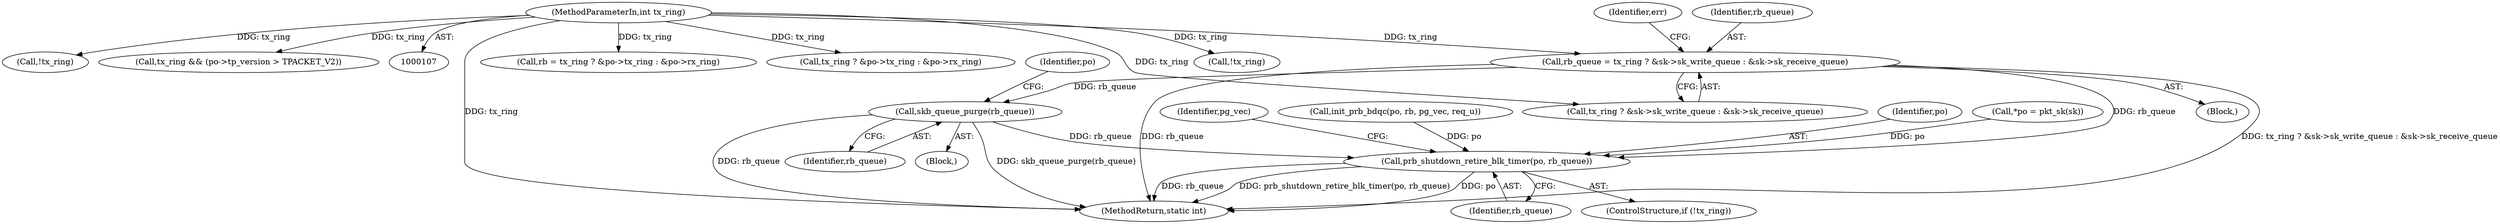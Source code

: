 digraph "0_linux_84ac7260236a49c79eede91617700174c2c19b0c@API" {
"1000171" [label="(Call,rb_queue = tx_ring ? &sk->sk_write_queue : &sk->sk_receive_queue)"];
"1000111" [label="(MethodParameterIn,int tx_ring)"];
"1000519" [label="(Call,skb_queue_purge(rb_queue))"];
"1000571" [label="(Call,prb_shutdown_retire_blk_timer(po, rb_queue))"];
"1000587" [label="(MethodReturn,static int)"];
"1000159" [label="(Call,rb = tx_ring ? &po->tx_ring : &po->rx_ring)"];
"1000573" [label="(Identifier,rb_queue)"];
"1000568" [label="(ControlStructure,if (!tx_ring))"];
"1000373" [label="(Call,init_prb_bdqc(po, rb, pg_vec, req_u))"];
"1000572" [label="(Identifier,po)"];
"1000173" [label="(Call,tx_ring ? &sk->sk_write_queue : &sk->sk_receive_queue)"];
"1000112" [label="(Block,)"];
"1000184" [label="(Identifier,err)"];
"1000172" [label="(Identifier,rb_queue)"];
"1000118" [label="(Call,*po = pkt_sk(sk))"];
"1000525" [label="(Identifier,po)"];
"1000161" [label="(Call,tx_ring ? &po->tx_ring : &po->rx_ring)"];
"1000111" [label="(MethodParameterIn,int tx_ring)"];
"1000519" [label="(Call,skb_queue_purge(rb_queue))"];
"1000569" [label="(Call,!tx_ring)"];
"1000371" [label="(Call,!tx_ring)"];
"1000444" [label="(Block,)"];
"1000520" [label="(Identifier,rb_queue)"];
"1000575" [label="(Identifier,pg_vec)"];
"1000571" [label="(Call,prb_shutdown_retire_blk_timer(po, rb_queue))"];
"1000148" [label="(Call,tx_ring && (po->tp_version > TPACKET_V2))"];
"1000171" [label="(Call,rb_queue = tx_ring ? &sk->sk_write_queue : &sk->sk_receive_queue)"];
"1000171" -> "1000112"  [label="AST: "];
"1000171" -> "1000173"  [label="CFG: "];
"1000172" -> "1000171"  [label="AST: "];
"1000173" -> "1000171"  [label="AST: "];
"1000184" -> "1000171"  [label="CFG: "];
"1000171" -> "1000587"  [label="DDG: rb_queue"];
"1000171" -> "1000587"  [label="DDG: tx_ring ? &sk->sk_write_queue : &sk->sk_receive_queue"];
"1000111" -> "1000171"  [label="DDG: tx_ring"];
"1000171" -> "1000519"  [label="DDG: rb_queue"];
"1000171" -> "1000571"  [label="DDG: rb_queue"];
"1000111" -> "1000107"  [label="AST: "];
"1000111" -> "1000587"  [label="DDG: tx_ring"];
"1000111" -> "1000148"  [label="DDG: tx_ring"];
"1000111" -> "1000159"  [label="DDG: tx_ring"];
"1000111" -> "1000161"  [label="DDG: tx_ring"];
"1000111" -> "1000173"  [label="DDG: tx_ring"];
"1000111" -> "1000371"  [label="DDG: tx_ring"];
"1000111" -> "1000569"  [label="DDG: tx_ring"];
"1000519" -> "1000444"  [label="AST: "];
"1000519" -> "1000520"  [label="CFG: "];
"1000520" -> "1000519"  [label="AST: "];
"1000525" -> "1000519"  [label="CFG: "];
"1000519" -> "1000587"  [label="DDG: rb_queue"];
"1000519" -> "1000587"  [label="DDG: skb_queue_purge(rb_queue)"];
"1000519" -> "1000571"  [label="DDG: rb_queue"];
"1000571" -> "1000568"  [label="AST: "];
"1000571" -> "1000573"  [label="CFG: "];
"1000572" -> "1000571"  [label="AST: "];
"1000573" -> "1000571"  [label="AST: "];
"1000575" -> "1000571"  [label="CFG: "];
"1000571" -> "1000587"  [label="DDG: prb_shutdown_retire_blk_timer(po, rb_queue)"];
"1000571" -> "1000587"  [label="DDG: po"];
"1000571" -> "1000587"  [label="DDG: rb_queue"];
"1000118" -> "1000571"  [label="DDG: po"];
"1000373" -> "1000571"  [label="DDG: po"];
}
